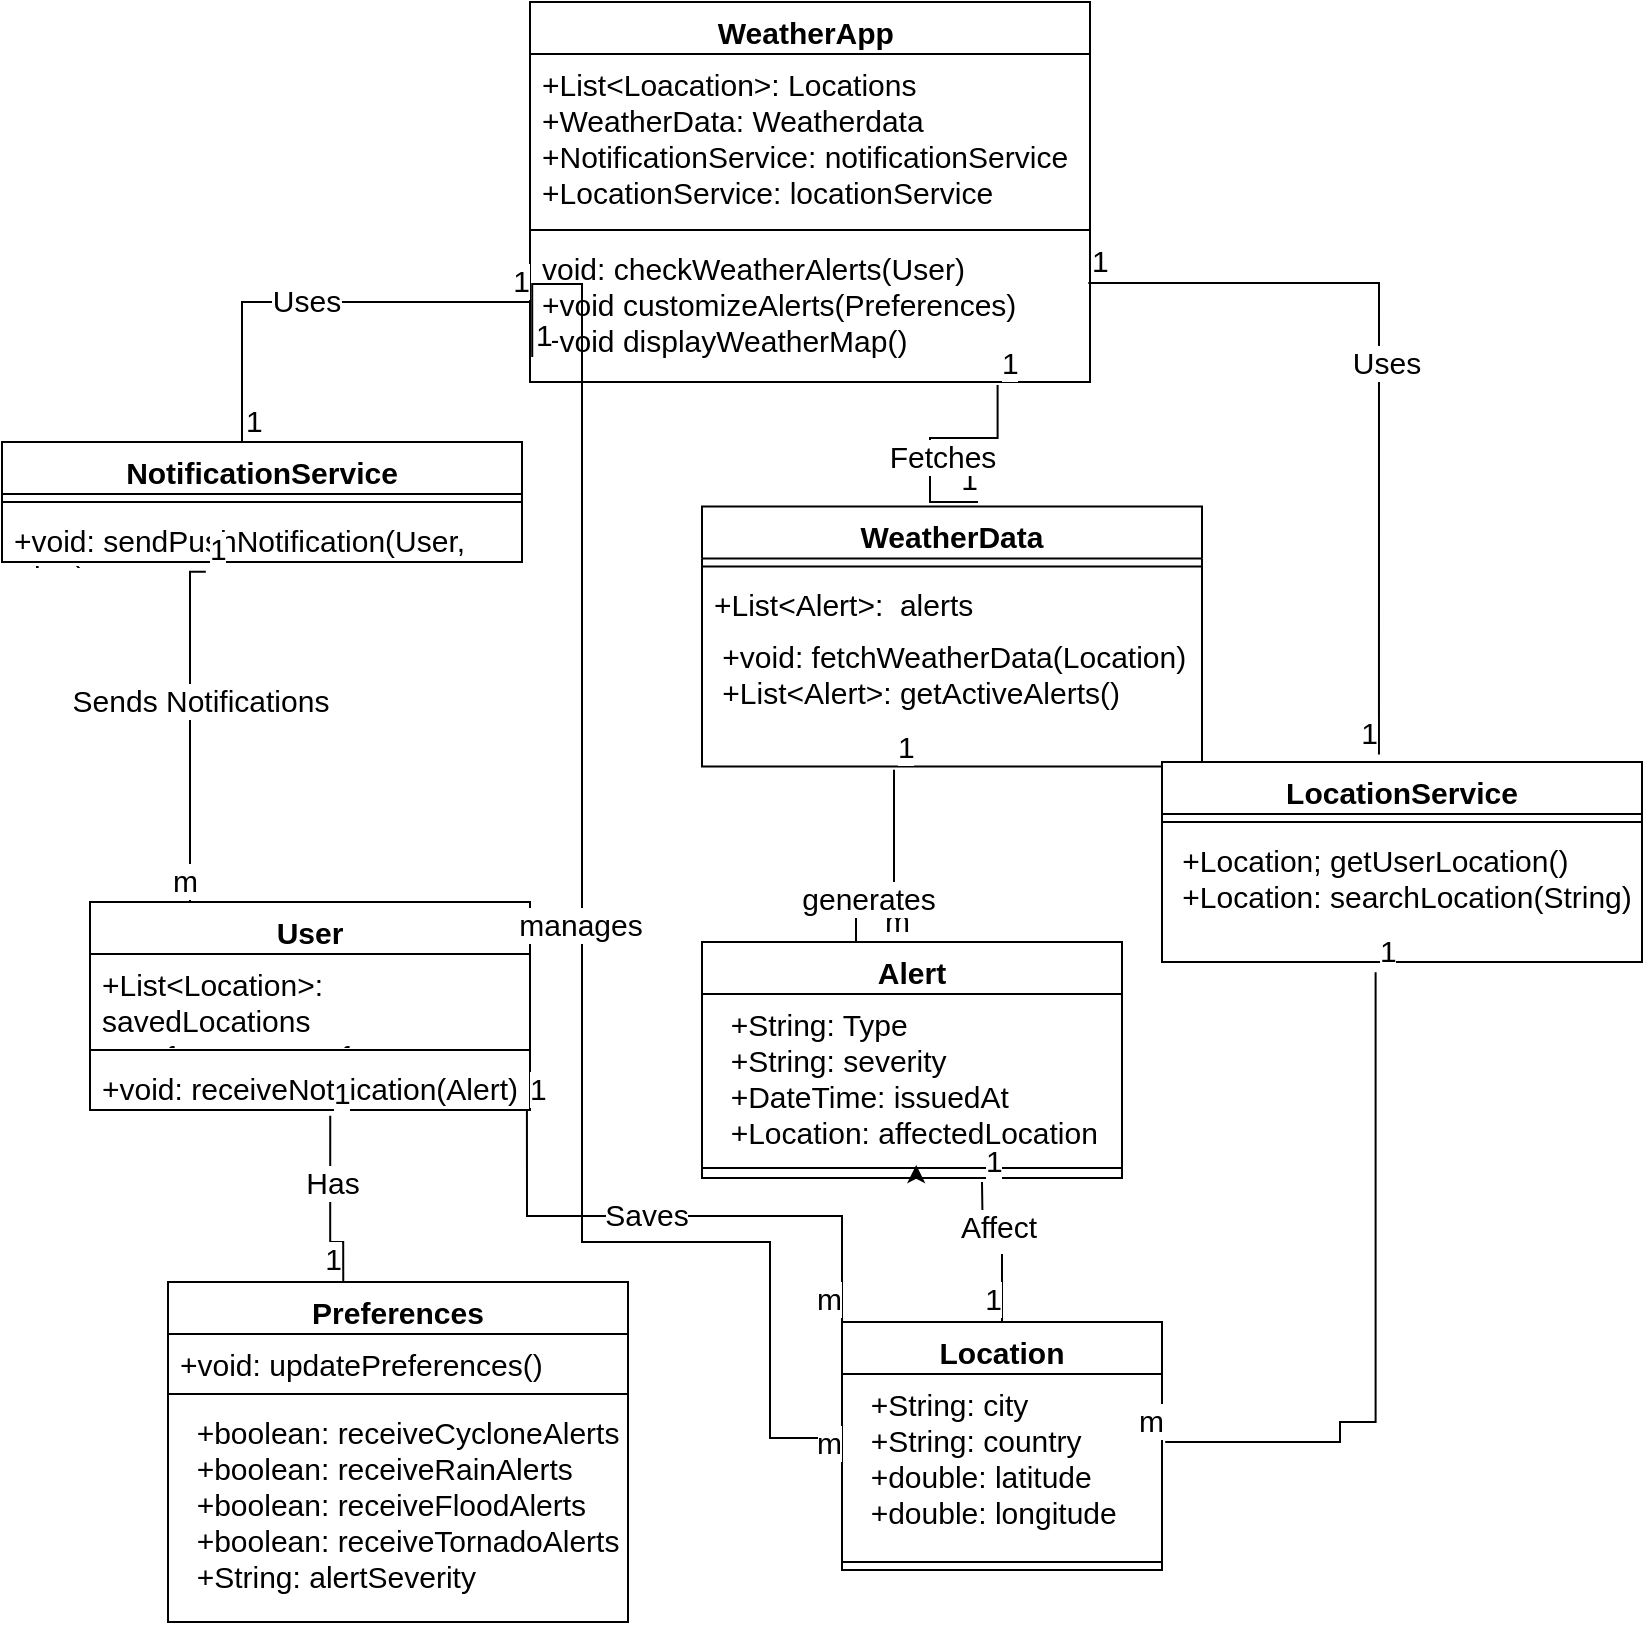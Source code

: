 <mxfile version="24.7.17">
  <diagram id="C5RBs43oDa-KdzZeNtuy" name="Page-1">
    <mxGraphModel dx="1917" dy="820" grid="1" gridSize="10" guides="1" tooltips="1" connect="1" arrows="1" fold="1" page="1" pageScale="1" pageWidth="827" pageHeight="1169" math="0" shadow="0">
      <root>
        <mxCell id="WIyWlLk6GJQsqaUBKTNV-0" />
        <mxCell id="WIyWlLk6GJQsqaUBKTNV-1" parent="WIyWlLk6GJQsqaUBKTNV-0" />
        <mxCell id="Jhb5Zh-i_4aOtWnhoO0R-0" value="WeatherApp&amp;nbsp;" style="swimlane;fontStyle=1;align=center;verticalAlign=top;childLayout=stackLayout;horizontal=1;startSize=26;horizontalStack=0;resizeParent=1;resizeParentMax=0;resizeLast=0;collapsible=1;marginBottom=0;whiteSpace=wrap;html=1;fontSize=15;" parent="WIyWlLk6GJQsqaUBKTNV-1" vertex="1">
          <mxGeometry x="294" y="70" width="280" height="190" as="geometry" />
        </mxCell>
        <mxCell id="Jhb5Zh-i_4aOtWnhoO0R-1" value="+List&amp;lt;Loacation&amp;gt;: Locations&amp;nbsp;&lt;div style=&quot;font-size: 15px;&quot;&gt;+WeatherData: Weatherdata&lt;/div&gt;&lt;div style=&quot;font-size: 15px;&quot;&gt;+NotificationService: notificationService&lt;br style=&quot;font-size: 15px;&quot;&gt;&lt;/div&gt;&lt;div style=&quot;font-size: 15px;&quot;&gt;+LocationService: locationService&lt;br style=&quot;font-size: 15px;&quot;&gt;&lt;/div&gt;" style="text;strokeColor=none;fillColor=none;align=left;verticalAlign=top;spacingLeft=4;spacingRight=4;overflow=hidden;rotatable=0;points=[[0,0.5],[1,0.5]];portConstraint=eastwest;whiteSpace=wrap;html=1;fontSize=15;" parent="Jhb5Zh-i_4aOtWnhoO0R-0" vertex="1">
          <mxGeometry y="26" width="280" height="84" as="geometry" />
        </mxCell>
        <mxCell id="Jhb5Zh-i_4aOtWnhoO0R-2" value="" style="line;strokeWidth=1;fillColor=none;align=left;verticalAlign=middle;spacingTop=-1;spacingLeft=3;spacingRight=3;rotatable=0;labelPosition=right;points=[];portConstraint=eastwest;strokeColor=inherit;fontSize=15;" parent="Jhb5Zh-i_4aOtWnhoO0R-0" vertex="1">
          <mxGeometry y="110" width="280" height="8" as="geometry" />
        </mxCell>
        <mxCell id="Jhb5Zh-i_4aOtWnhoO0R-3" value="&lt;font style=&quot;font-size: 15px;&quot;&gt;void: checkWeatherAlerts(User)&lt;/font&gt;&lt;div style=&quot;font-size: 15px;&quot;&gt;&lt;font style=&quot;font-size: 15px;&quot;&gt;+void customizeAlerts(Preferences)&lt;br style=&quot;font-size: 15px;&quot;&gt;&lt;/font&gt;&lt;/div&gt;&lt;div style=&quot;font-size: 15px;&quot;&gt;&lt;font style=&quot;font-size: 15px;&quot;&gt;+void displayWeatherMap()&lt;/font&gt;&lt;br style=&quot;font-size: 15px;&quot;&gt;&lt;/div&gt;" style="text;strokeColor=none;fillColor=none;align=left;verticalAlign=top;spacingLeft=4;spacingRight=4;overflow=hidden;rotatable=0;points=[[0,0.5],[1,0.5]];portConstraint=eastwest;whiteSpace=wrap;html=1;fontSize=15;" parent="Jhb5Zh-i_4aOtWnhoO0R-0" vertex="1">
          <mxGeometry y="118" width="280" height="72" as="geometry" />
        </mxCell>
        <mxCell id="Jhb5Zh-i_4aOtWnhoO0R-4" value="NotificationService" style="swimlane;fontStyle=1;align=center;verticalAlign=top;childLayout=stackLayout;horizontal=1;startSize=26;horizontalStack=0;resizeParent=1;resizeParentMax=0;resizeLast=0;collapsible=1;marginBottom=0;whiteSpace=wrap;html=1;fontSize=15;" parent="WIyWlLk6GJQsqaUBKTNV-1" vertex="1">
          <mxGeometry x="30" y="290" width="260" height="60" as="geometry" />
        </mxCell>
        <mxCell id="Jhb5Zh-i_4aOtWnhoO0R-6" value="" style="line;strokeWidth=1;fillColor=none;align=left;verticalAlign=middle;spacingTop=-1;spacingLeft=3;spacingRight=3;rotatable=0;labelPosition=right;points=[];portConstraint=eastwest;strokeColor=inherit;fontSize=15;" parent="Jhb5Zh-i_4aOtWnhoO0R-4" vertex="1">
          <mxGeometry y="26" width="260" height="8" as="geometry" />
        </mxCell>
        <mxCell id="Jhb5Zh-i_4aOtWnhoO0R-7" value="+void: sendPushNotification(User, Alert)" style="text;strokeColor=none;fillColor=none;align=left;verticalAlign=top;spacingLeft=4;spacingRight=4;overflow=hidden;rotatable=0;points=[[0,0.5],[1,0.5]];portConstraint=eastwest;whiteSpace=wrap;html=1;fontSize=15;" parent="Jhb5Zh-i_4aOtWnhoO0R-4" vertex="1">
          <mxGeometry y="34" width="260" height="26" as="geometry" />
        </mxCell>
        <mxCell id="Jhb5Zh-i_4aOtWnhoO0R-8" value="WeatherData" style="swimlane;fontStyle=1;align=center;verticalAlign=top;childLayout=stackLayout;horizontal=1;startSize=26;horizontalStack=0;resizeParent=1;resizeParentMax=0;resizeLast=0;collapsible=1;marginBottom=0;whiteSpace=wrap;html=1;fontSize=15;" parent="WIyWlLk6GJQsqaUBKTNV-1" vertex="1">
          <mxGeometry x="380" y="322.2" width="250" height="130" as="geometry" />
        </mxCell>
        <mxCell id="Jhb5Zh-i_4aOtWnhoO0R-10" value="" style="line;strokeWidth=1;fillColor=none;align=left;verticalAlign=middle;spacingTop=-1;spacingLeft=3;spacingRight=3;rotatable=0;labelPosition=right;points=[];portConstraint=eastwest;strokeColor=inherit;fontSize=15;" parent="Jhb5Zh-i_4aOtWnhoO0R-8" vertex="1">
          <mxGeometry y="26" width="250" height="8" as="geometry" />
        </mxCell>
        <mxCell id="Jhb5Zh-i_4aOtWnhoO0R-9" value="+List&amp;lt;Alert&amp;gt;:&amp;nbsp; alerts" style="text;strokeColor=none;fillColor=none;align=left;verticalAlign=top;spacingLeft=4;spacingRight=4;overflow=hidden;rotatable=0;points=[[0,0.5],[1,0.5]];portConstraint=eastwest;whiteSpace=wrap;html=1;fontSize=15;" parent="Jhb5Zh-i_4aOtWnhoO0R-8" vertex="1">
          <mxGeometry y="34" width="250" height="26" as="geometry" />
        </mxCell>
        <mxCell id="Jhb5Zh-i_4aOtWnhoO0R-11" value="&lt;div style=&quot;font-size: 15px;&quot;&gt;&amp;nbsp;+void: fetchWeatherData(Location)&lt;/div&gt;&lt;div style=&quot;font-size: 15px;&quot;&gt;&amp;nbsp;+List&amp;lt;Alert&amp;gt;: getActiveAlerts()&lt;/div&gt;" style="text;strokeColor=none;fillColor=none;align=left;verticalAlign=top;spacingLeft=4;spacingRight=4;overflow=hidden;rotatable=0;points=[[0,0.5],[1,0.5]];portConstraint=eastwest;whiteSpace=wrap;html=1;fontSize=15;" parent="Jhb5Zh-i_4aOtWnhoO0R-8" vertex="1">
          <mxGeometry y="60" width="250" height="70" as="geometry" />
        </mxCell>
        <mxCell id="Jhb5Zh-i_4aOtWnhoO0R-12" value="LocationService" style="swimlane;fontStyle=1;align=center;verticalAlign=top;childLayout=stackLayout;horizontal=1;startSize=26;horizontalStack=0;resizeParent=1;resizeParentMax=0;resizeLast=0;collapsible=1;marginBottom=0;whiteSpace=wrap;html=1;fontSize=15;" parent="WIyWlLk6GJQsqaUBKTNV-1" vertex="1">
          <mxGeometry x="610" y="450" width="240" height="100" as="geometry" />
        </mxCell>
        <mxCell id="Jhb5Zh-i_4aOtWnhoO0R-14" value="" style="line;strokeWidth=1;fillColor=none;align=left;verticalAlign=middle;spacingTop=-1;spacingLeft=3;spacingRight=3;rotatable=0;labelPosition=right;points=[];portConstraint=eastwest;strokeColor=inherit;fontSize=15;" parent="Jhb5Zh-i_4aOtWnhoO0R-12" vertex="1">
          <mxGeometry y="26" width="240" height="8" as="geometry" />
        </mxCell>
        <mxCell id="Jhb5Zh-i_4aOtWnhoO0R-15" value="&lt;div style=&quot;font-size: 15px;&quot;&gt;&amp;nbsp;+Location; getUserLocation()&lt;/div&gt;&lt;div style=&quot;font-size: 15px;&quot;&gt;&amp;nbsp;+Location: searchLocation(String)&lt;/div&gt;" style="text;strokeColor=none;fillColor=none;align=left;verticalAlign=top;spacingLeft=4;spacingRight=4;overflow=hidden;rotatable=0;points=[[0,0.5],[1,0.5]];portConstraint=eastwest;whiteSpace=wrap;html=1;fontSize=15;" parent="Jhb5Zh-i_4aOtWnhoO0R-12" vertex="1">
          <mxGeometry y="34" width="240" height="66" as="geometry" />
        </mxCell>
        <mxCell id="Jhb5Zh-i_4aOtWnhoO0R-16" value="User" style="swimlane;fontStyle=1;align=center;verticalAlign=top;childLayout=stackLayout;horizontal=1;startSize=26;horizontalStack=0;resizeParent=1;resizeParentMax=0;resizeLast=0;collapsible=1;marginBottom=0;whiteSpace=wrap;html=1;fontSize=15;" parent="WIyWlLk6GJQsqaUBKTNV-1" vertex="1">
          <mxGeometry x="74" y="520" width="220" height="104" as="geometry" />
        </mxCell>
        <mxCell id="Jhb5Zh-i_4aOtWnhoO0R-17" value="+List&amp;lt;Location&amp;gt;: savedLocations&lt;div style=&quot;font-size: 15px;&quot;&gt;+Preferences: preferences&lt;br style=&quot;font-size: 15px;&quot;&gt;&lt;/div&gt;" style="text;strokeColor=none;fillColor=none;align=left;verticalAlign=top;spacingLeft=4;spacingRight=4;overflow=hidden;rotatable=0;points=[[0,0.5],[1,0.5]];portConstraint=eastwest;whiteSpace=wrap;html=1;fontSize=15;" parent="Jhb5Zh-i_4aOtWnhoO0R-16" vertex="1">
          <mxGeometry y="26" width="220" height="44" as="geometry" />
        </mxCell>
        <mxCell id="Jhb5Zh-i_4aOtWnhoO0R-18" value="" style="line;strokeWidth=1;fillColor=none;align=left;verticalAlign=middle;spacingTop=-1;spacingLeft=3;spacingRight=3;rotatable=0;labelPosition=right;points=[];portConstraint=eastwest;strokeColor=inherit;fontSize=15;" parent="Jhb5Zh-i_4aOtWnhoO0R-16" vertex="1">
          <mxGeometry y="70" width="220" height="8" as="geometry" />
        </mxCell>
        <mxCell id="Jhb5Zh-i_4aOtWnhoO0R-19" value="+void: receiveNotification(Alert)" style="text;strokeColor=none;fillColor=none;align=left;verticalAlign=top;spacingLeft=4;spacingRight=4;overflow=hidden;rotatable=0;points=[[0,0.5],[1,0.5]];portConstraint=eastwest;whiteSpace=wrap;html=1;fontSize=15;" parent="Jhb5Zh-i_4aOtWnhoO0R-16" vertex="1">
          <mxGeometry y="78" width="220" height="26" as="geometry" />
        </mxCell>
        <mxCell id="Jhb5Zh-i_4aOtWnhoO0R-20" value="Alert" style="swimlane;fontStyle=1;align=center;verticalAlign=top;childLayout=stackLayout;horizontal=1;startSize=26;horizontalStack=0;resizeParent=1;resizeParentMax=0;resizeLast=0;collapsible=1;marginBottom=0;whiteSpace=wrap;html=1;fontSize=15;" parent="WIyWlLk6GJQsqaUBKTNV-1" vertex="1">
          <mxGeometry x="380" y="540" width="210" height="118" as="geometry" />
        </mxCell>
        <mxCell id="Jhb5Zh-i_4aOtWnhoO0R-21" value="&lt;div style=&quot;font-size: 15px;&quot;&gt;&amp;nbsp; +String: Type&lt;/div&gt;&lt;div style=&quot;font-size: 15px;&quot;&gt;&amp;nbsp; +String: severity&lt;/div&gt;&lt;div style=&quot;font-size: 15px;&quot;&gt;&amp;nbsp; +DateTime: issuedAt&lt;/div&gt;&lt;div style=&quot;font-size: 15px;&quot;&gt;&amp;nbsp; +Location: affectedLocation&lt;/div&gt;" style="text;strokeColor=none;fillColor=none;align=left;verticalAlign=top;spacingLeft=4;spacingRight=4;overflow=hidden;rotatable=0;points=[[0,0.5],[1,0.5]];portConstraint=eastwest;whiteSpace=wrap;html=1;fontSize=15;" parent="Jhb5Zh-i_4aOtWnhoO0R-20" vertex="1">
          <mxGeometry y="26" width="210" height="82" as="geometry" />
        </mxCell>
        <mxCell id="Jhb5Zh-i_4aOtWnhoO0R-22" value="" style="line;strokeWidth=1;fillColor=none;align=left;verticalAlign=middle;spacingTop=-1;spacingLeft=3;spacingRight=3;rotatable=0;labelPosition=right;points=[];portConstraint=eastwest;strokeColor=inherit;fontSize=15;" parent="Jhb5Zh-i_4aOtWnhoO0R-20" vertex="1">
          <mxGeometry y="108" width="210" height="10" as="geometry" />
        </mxCell>
        <mxCell id="Jhb5Zh-i_4aOtWnhoO0R-24" style="edgeStyle=orthogonalEdgeStyle;rounded=0;orthogonalLoop=1;jettySize=auto;html=1;exitX=0.5;exitY=1;exitDx=0;exitDy=0;entryX=0.51;entryY=0.346;entryDx=0;entryDy=0;entryPerimeter=0;fontSize=15;" parent="Jhb5Zh-i_4aOtWnhoO0R-20" source="Jhb5Zh-i_4aOtWnhoO0R-20" target="Jhb5Zh-i_4aOtWnhoO0R-22" edge="1">
          <mxGeometry relative="1" as="geometry" />
        </mxCell>
        <mxCell id="Jhb5Zh-i_4aOtWnhoO0R-25" value="Location" style="swimlane;fontStyle=1;align=center;verticalAlign=top;childLayout=stackLayout;horizontal=1;startSize=26;horizontalStack=0;resizeParent=1;resizeParentMax=0;resizeLast=0;collapsible=1;marginBottom=0;whiteSpace=wrap;html=1;fontSize=15;" parent="WIyWlLk6GJQsqaUBKTNV-1" vertex="1">
          <mxGeometry x="450" y="730" width="160" height="124" as="geometry" />
        </mxCell>
        <mxCell id="Jhb5Zh-i_4aOtWnhoO0R-26" value="&lt;div style=&quot;font-size: 15px;&quot;&gt;&amp;nbsp; +String: city&lt;/div&gt;&lt;div style=&quot;font-size: 15px;&quot;&gt;&amp;nbsp; +String: country&lt;/div&gt;&lt;div style=&quot;font-size: 15px;&quot;&gt;&amp;nbsp; +double: latitude&lt;/div&gt;&lt;div style=&quot;font-size: 15px;&quot;&gt;&amp;nbsp; +double: longitude&lt;/div&gt;" style="text;strokeColor=none;fillColor=none;align=left;verticalAlign=top;spacingLeft=4;spacingRight=4;overflow=hidden;rotatable=0;points=[[0,0.5],[1,0.5]];portConstraint=eastwest;whiteSpace=wrap;html=1;fontSize=15;" parent="Jhb5Zh-i_4aOtWnhoO0R-25" vertex="1">
          <mxGeometry y="26" width="160" height="90" as="geometry" />
        </mxCell>
        <mxCell id="Jhb5Zh-i_4aOtWnhoO0R-27" value="" style="line;strokeWidth=1;fillColor=none;align=left;verticalAlign=middle;spacingTop=-1;spacingLeft=3;spacingRight=3;rotatable=0;labelPosition=right;points=[];portConstraint=eastwest;strokeColor=inherit;fontSize=15;" parent="Jhb5Zh-i_4aOtWnhoO0R-25" vertex="1">
          <mxGeometry y="116" width="160" height="8" as="geometry" />
        </mxCell>
        <mxCell id="Jhb5Zh-i_4aOtWnhoO0R-29" value="Preferences" style="swimlane;fontStyle=1;align=center;verticalAlign=top;childLayout=stackLayout;horizontal=1;startSize=26;horizontalStack=0;resizeParent=1;resizeParentMax=0;resizeLast=0;collapsible=1;marginBottom=0;whiteSpace=wrap;html=1;fontSize=15;" parent="WIyWlLk6GJQsqaUBKTNV-1" vertex="1">
          <mxGeometry x="113" y="710" width="230" height="170" as="geometry" />
        </mxCell>
        <mxCell id="Jhb5Zh-i_4aOtWnhoO0R-32" value="+void: updatePreferences()" style="text;strokeColor=none;fillColor=none;align=left;verticalAlign=top;spacingLeft=4;spacingRight=4;overflow=hidden;rotatable=0;points=[[0,0.5],[1,0.5]];portConstraint=eastwest;whiteSpace=wrap;html=1;fontSize=15;" parent="Jhb5Zh-i_4aOtWnhoO0R-29" vertex="1">
          <mxGeometry y="26" width="230" height="26" as="geometry" />
        </mxCell>
        <mxCell id="Jhb5Zh-i_4aOtWnhoO0R-31" value="" style="line;strokeWidth=1;fillColor=none;align=left;verticalAlign=middle;spacingTop=-1;spacingLeft=3;spacingRight=3;rotatable=0;labelPosition=right;points=[];portConstraint=eastwest;strokeColor=inherit;fontSize=15;" parent="Jhb5Zh-i_4aOtWnhoO0R-29" vertex="1">
          <mxGeometry y="52" width="230" height="8" as="geometry" />
        </mxCell>
        <mxCell id="Jhb5Zh-i_4aOtWnhoO0R-30" value="&lt;div style=&quot;font-size: 15px;&quot;&gt;&amp;nbsp; +boolean: receiveCycloneAlerts&lt;/div&gt;&lt;div style=&quot;font-size: 15px;&quot;&gt;&amp;nbsp; +boolean: receiveRainAlerts&lt;/div&gt;&lt;div style=&quot;font-size: 15px;&quot;&gt;&amp;nbsp; +boolean: receiveFloodAlerts&lt;/div&gt;&lt;div style=&quot;font-size: 15px;&quot;&gt;&amp;nbsp; +boolean: receiveTornadoAlerts&lt;/div&gt;&lt;div style=&quot;font-size: 15px;&quot;&gt;&amp;nbsp; +String: alertSeverity&lt;/div&gt;" style="text;strokeColor=none;fillColor=none;align=left;verticalAlign=top;spacingLeft=4;spacingRight=4;overflow=hidden;rotatable=0;points=[[0,0.5],[1,0.5]];portConstraint=eastwest;whiteSpace=wrap;html=1;fontSize=15;" parent="Jhb5Zh-i_4aOtWnhoO0R-29" vertex="1">
          <mxGeometry y="60" width="230" height="110" as="geometry" />
        </mxCell>
        <mxCell id="Jhb5Zh-i_4aOtWnhoO0R-33" value="" style="endArrow=none;html=1;edgeStyle=orthogonalEdgeStyle;rounded=0;fontSize=15;" parent="WIyWlLk6GJQsqaUBKTNV-1" source="Jhb5Zh-i_4aOtWnhoO0R-4" target="Jhb5Zh-i_4aOtWnhoO0R-3" edge="1">
          <mxGeometry relative="1" as="geometry">
            <mxPoint x="450" y="580" as="sourcePoint" />
            <mxPoint x="610" y="580" as="targetPoint" />
            <Array as="points">
              <mxPoint x="150" y="220" />
            </Array>
          </mxGeometry>
        </mxCell>
        <mxCell id="Jhb5Zh-i_4aOtWnhoO0R-34" value="1" style="edgeLabel;resizable=0;html=1;align=left;verticalAlign=bottom;fontSize=15;" parent="Jhb5Zh-i_4aOtWnhoO0R-33" connectable="0" vertex="1">
          <mxGeometry x="-1" relative="1" as="geometry" />
        </mxCell>
        <mxCell id="Jhb5Zh-i_4aOtWnhoO0R-35" value="1" style="edgeLabel;resizable=0;html=1;align=right;verticalAlign=bottom;fontSize=15;" parent="Jhb5Zh-i_4aOtWnhoO0R-33" connectable="0" vertex="1">
          <mxGeometry x="1" relative="1" as="geometry" />
        </mxCell>
        <mxCell id="Jhb5Zh-i_4aOtWnhoO0R-36" value="Uses" style="edgeLabel;html=1;align=center;verticalAlign=middle;resizable=0;points=[];fontSize=15;" parent="Jhb5Zh-i_4aOtWnhoO0R-33" vertex="1" connectable="0">
          <mxGeometry x="-0.041" y="1" relative="1" as="geometry">
            <mxPoint x="-1" as="offset" />
          </mxGeometry>
        </mxCell>
        <mxCell id="Jhb5Zh-i_4aOtWnhoO0R-37" value="" style="endArrow=none;html=1;edgeStyle=orthogonalEdgeStyle;rounded=0;exitX=0.835;exitY=1.021;exitDx=0;exitDy=0;exitPerimeter=0;entryX=0.552;entryY=-0.017;entryDx=0;entryDy=0;entryPerimeter=0;fontSize=15;" parent="WIyWlLk6GJQsqaUBKTNV-1" source="Jhb5Zh-i_4aOtWnhoO0R-3" target="Jhb5Zh-i_4aOtWnhoO0R-8" edge="1">
          <mxGeometry relative="1" as="geometry">
            <mxPoint x="590" y="220" as="sourcePoint" />
            <mxPoint x="750" y="220" as="targetPoint" />
            <Array as="points">
              <mxPoint x="494" y="288" />
            </Array>
          </mxGeometry>
        </mxCell>
        <mxCell id="Jhb5Zh-i_4aOtWnhoO0R-38" value="1" style="edgeLabel;resizable=0;html=1;align=left;verticalAlign=bottom;fontSize=15;" parent="Jhb5Zh-i_4aOtWnhoO0R-37" connectable="0" vertex="1">
          <mxGeometry x="-1" relative="1" as="geometry" />
        </mxCell>
        <mxCell id="Jhb5Zh-i_4aOtWnhoO0R-39" value="1" style="edgeLabel;resizable=0;html=1;align=right;verticalAlign=bottom;fontSize=15;" parent="Jhb5Zh-i_4aOtWnhoO0R-37" connectable="0" vertex="1">
          <mxGeometry x="1" relative="1" as="geometry" />
        </mxCell>
        <mxCell id="Jhb5Zh-i_4aOtWnhoO0R-45" value="Fetches" style="edgeLabel;html=1;align=center;verticalAlign=middle;resizable=0;points=[];fontSize=15;" parent="Jhb5Zh-i_4aOtWnhoO0R-37" vertex="1" connectable="0">
          <mxGeometry x="0.184" y="6" relative="1" as="geometry">
            <mxPoint as="offset" />
          </mxGeometry>
        </mxCell>
        <mxCell id="Jhb5Zh-i_4aOtWnhoO0R-49" value="" style="endArrow=none;html=1;edgeStyle=orthogonalEdgeStyle;rounded=0;exitX=0.997;exitY=0.312;exitDx=0;exitDy=0;exitPerimeter=0;entryX=0.452;entryY=-0.038;entryDx=0;entryDy=0;entryPerimeter=0;fontSize=15;" parent="WIyWlLk6GJQsqaUBKTNV-1" source="Jhb5Zh-i_4aOtWnhoO0R-3" target="Jhb5Zh-i_4aOtWnhoO0R-12" edge="1">
          <mxGeometry relative="1" as="geometry">
            <mxPoint x="640" y="240" as="sourcePoint" />
            <mxPoint x="800" y="240" as="targetPoint" />
          </mxGeometry>
        </mxCell>
        <mxCell id="Jhb5Zh-i_4aOtWnhoO0R-50" value="1" style="edgeLabel;resizable=0;html=1;align=left;verticalAlign=bottom;fontSize=15;" parent="Jhb5Zh-i_4aOtWnhoO0R-49" connectable="0" vertex="1">
          <mxGeometry x="-1" relative="1" as="geometry" />
        </mxCell>
        <mxCell id="Jhb5Zh-i_4aOtWnhoO0R-51" value="1" style="edgeLabel;resizable=0;html=1;align=right;verticalAlign=bottom;fontSize=15;" parent="Jhb5Zh-i_4aOtWnhoO0R-49" connectable="0" vertex="1">
          <mxGeometry x="1" relative="1" as="geometry" />
        </mxCell>
        <mxCell id="Jhb5Zh-i_4aOtWnhoO0R-52" value="Uses" style="edgeLabel;html=1;align=center;verticalAlign=middle;resizable=0;points=[];fontSize=15;" parent="Jhb5Zh-i_4aOtWnhoO0R-49" vertex="1" connectable="0">
          <mxGeometry x="-0.028" y="3" relative="1" as="geometry">
            <mxPoint as="offset" />
          </mxGeometry>
        </mxCell>
        <mxCell id="Jhb5Zh-i_4aOtWnhoO0R-53" value="" style="endArrow=none;html=1;edgeStyle=orthogonalEdgeStyle;rounded=0;exitX=0.392;exitY=1.187;exitDx=0;exitDy=0;exitPerimeter=0;entryX=0.25;entryY=0;entryDx=0;entryDy=0;fontSize=15;" parent="WIyWlLk6GJQsqaUBKTNV-1" source="Jhb5Zh-i_4aOtWnhoO0R-7" target="Jhb5Zh-i_4aOtWnhoO0R-16" edge="1">
          <mxGeometry relative="1" as="geometry">
            <mxPoint x="640" y="600" as="sourcePoint" />
            <mxPoint x="800" y="600" as="targetPoint" />
            <Array as="points">
              <mxPoint x="124" y="520" />
            </Array>
          </mxGeometry>
        </mxCell>
        <mxCell id="Jhb5Zh-i_4aOtWnhoO0R-54" value="1" style="edgeLabel;resizable=0;html=1;align=left;verticalAlign=bottom;fontSize=15;" parent="Jhb5Zh-i_4aOtWnhoO0R-53" connectable="0" vertex="1">
          <mxGeometry x="-1" relative="1" as="geometry" />
        </mxCell>
        <mxCell id="Jhb5Zh-i_4aOtWnhoO0R-55" value="m" style="edgeLabel;resizable=0;html=1;align=right;verticalAlign=bottom;fontSize=15;" parent="Jhb5Zh-i_4aOtWnhoO0R-53" connectable="0" vertex="1">
          <mxGeometry x="1" relative="1" as="geometry" />
        </mxCell>
        <mxCell id="Jhb5Zh-i_4aOtWnhoO0R-56" value="Sends Notifications" style="edgeLabel;html=1;align=center;verticalAlign=middle;resizable=0;points=[];fontSize=15;" parent="Jhb5Zh-i_4aOtWnhoO0R-53" vertex="1" connectable="0">
          <mxGeometry x="-0.192" y="5" relative="1" as="geometry">
            <mxPoint as="offset" />
          </mxGeometry>
        </mxCell>
        <mxCell id="Jhb5Zh-i_4aOtWnhoO0R-57" value="" style="endArrow=none;html=1;edgeStyle=orthogonalEdgeStyle;rounded=0;exitX=0.384;exitY=1.024;exitDx=0;exitDy=0;exitPerimeter=0;entryX=0.5;entryY=0;entryDx=0;entryDy=0;fontSize=15;" parent="WIyWlLk6GJQsqaUBKTNV-1" source="Jhb5Zh-i_4aOtWnhoO0R-11" target="Jhb5Zh-i_4aOtWnhoO0R-20" edge="1">
          <mxGeometry relative="1" as="geometry">
            <mxPoint x="430" y="490" as="sourcePoint" />
            <mxPoint x="590" y="490" as="targetPoint" />
            <Array as="points">
              <mxPoint x="457" y="520" />
            </Array>
          </mxGeometry>
        </mxCell>
        <mxCell id="Jhb5Zh-i_4aOtWnhoO0R-58" value="1" style="edgeLabel;resizable=0;html=1;align=left;verticalAlign=bottom;fontSize=15;" parent="Jhb5Zh-i_4aOtWnhoO0R-57" connectable="0" vertex="1">
          <mxGeometry x="-1" relative="1" as="geometry" />
        </mxCell>
        <mxCell id="Jhb5Zh-i_4aOtWnhoO0R-59" value="m" style="edgeLabel;resizable=0;html=1;align=right;verticalAlign=bottom;fontSize=15;" parent="Jhb5Zh-i_4aOtWnhoO0R-57" connectable="0" vertex="1">
          <mxGeometry x="1" relative="1" as="geometry" />
        </mxCell>
        <mxCell id="Jhb5Zh-i_4aOtWnhoO0R-60" value="generates" style="edgeLabel;html=1;align=center;verticalAlign=middle;resizable=0;points=[];fontSize=15;" parent="Jhb5Zh-i_4aOtWnhoO0R-57" vertex="1" connectable="0">
          <mxGeometry x="0.195" y="-2" relative="1" as="geometry">
            <mxPoint as="offset" />
          </mxGeometry>
        </mxCell>
        <mxCell id="Jhb5Zh-i_4aOtWnhoO0R-61" value="" style="endArrow=none;html=1;edgeStyle=orthogonalEdgeStyle;rounded=0;exitX=0.546;exitY=1.109;exitDx=0;exitDy=0;exitPerimeter=0;entryX=0.381;entryY=0;entryDx=0;entryDy=0;entryPerimeter=0;fontSize=15;" parent="WIyWlLk6GJQsqaUBKTNV-1" source="Jhb5Zh-i_4aOtWnhoO0R-19" target="Jhb5Zh-i_4aOtWnhoO0R-29" edge="1">
          <mxGeometry relative="1" as="geometry">
            <mxPoint x="200" y="670" as="sourcePoint" />
            <mxPoint x="360" y="670" as="targetPoint" />
            <Array as="points">
              <mxPoint x="194" y="690" />
            </Array>
          </mxGeometry>
        </mxCell>
        <mxCell id="Jhb5Zh-i_4aOtWnhoO0R-62" value="1" style="edgeLabel;resizable=0;html=1;align=left;verticalAlign=bottom;fontSize=15;" parent="Jhb5Zh-i_4aOtWnhoO0R-61" connectable="0" vertex="1">
          <mxGeometry x="-1" relative="1" as="geometry" />
        </mxCell>
        <mxCell id="Jhb5Zh-i_4aOtWnhoO0R-63" value="1" style="edgeLabel;resizable=0;html=1;align=right;verticalAlign=bottom;fontSize=15;" parent="Jhb5Zh-i_4aOtWnhoO0R-61" connectable="0" vertex="1">
          <mxGeometry x="1" relative="1" as="geometry" />
        </mxCell>
        <mxCell id="Jhb5Zh-i_4aOtWnhoO0R-64" value="Has" style="edgeLabel;html=1;align=center;verticalAlign=middle;resizable=0;points=[];fontSize=15;" parent="Jhb5Zh-i_4aOtWnhoO0R-61" vertex="1" connectable="0">
          <mxGeometry x="-0.267" y="1" relative="1" as="geometry">
            <mxPoint as="offset" />
          </mxGeometry>
        </mxCell>
        <mxCell id="Jhb5Zh-i_4aOtWnhoO0R-65" value="" style="endArrow=none;html=1;edgeStyle=orthogonalEdgeStyle;rounded=0;exitX=0.445;exitY=1.077;exitDx=0;exitDy=0;exitPerimeter=0;entryX=1.01;entryY=0.378;entryDx=0;entryDy=0;entryPerimeter=0;fontSize=15;" parent="WIyWlLk6GJQsqaUBKTNV-1" source="Jhb5Zh-i_4aOtWnhoO0R-15" target="Jhb5Zh-i_4aOtWnhoO0R-26" edge="1">
          <mxGeometry relative="1" as="geometry">
            <mxPoint x="670" y="870" as="sourcePoint" />
            <mxPoint x="830" y="870" as="targetPoint" />
            <Array as="points">
              <mxPoint x="699" y="780" />
            </Array>
          </mxGeometry>
        </mxCell>
        <mxCell id="Jhb5Zh-i_4aOtWnhoO0R-66" value="1" style="edgeLabel;resizable=0;html=1;align=left;verticalAlign=bottom;fontSize=15;" parent="Jhb5Zh-i_4aOtWnhoO0R-65" connectable="0" vertex="1">
          <mxGeometry x="-1" relative="1" as="geometry" />
        </mxCell>
        <mxCell id="Jhb5Zh-i_4aOtWnhoO0R-67" value="m" style="edgeLabel;resizable=0;html=1;align=right;verticalAlign=bottom;fontSize=15;" parent="Jhb5Zh-i_4aOtWnhoO0R-65" connectable="0" vertex="1">
          <mxGeometry x="1" relative="1" as="geometry" />
        </mxCell>
        <mxCell id="Jhb5Zh-i_4aOtWnhoO0R-68" value="" style="endArrow=none;html=1;edgeStyle=orthogonalEdgeStyle;rounded=0;exitX=0.004;exitY=0.827;exitDx=0;exitDy=0;exitPerimeter=0;entryX=0;entryY=0.5;entryDx=0;entryDy=0;fontSize=15;" parent="WIyWlLk6GJQsqaUBKTNV-1" source="Jhb5Zh-i_4aOtWnhoO0R-3" target="Jhb5Zh-i_4aOtWnhoO0R-26" edge="1">
          <mxGeometry relative="1" as="geometry">
            <mxPoint x="330" y="240" as="sourcePoint" />
            <mxPoint x="620" y="930" as="targetPoint" />
            <Array as="points">
              <mxPoint x="320" y="211" />
              <mxPoint x="320" y="690" />
              <mxPoint x="414" y="690" />
              <mxPoint x="414" y="788" />
            </Array>
          </mxGeometry>
        </mxCell>
        <mxCell id="Jhb5Zh-i_4aOtWnhoO0R-69" value="1" style="edgeLabel;resizable=0;html=1;align=left;verticalAlign=bottom;fontSize=15;" parent="Jhb5Zh-i_4aOtWnhoO0R-68" connectable="0" vertex="1">
          <mxGeometry x="-1" relative="1" as="geometry" />
        </mxCell>
        <mxCell id="Jhb5Zh-i_4aOtWnhoO0R-70" value="m" style="edgeLabel;resizable=0;html=1;align=right;verticalAlign=bottom;fontSize=15;" parent="Jhb5Zh-i_4aOtWnhoO0R-68" connectable="0" vertex="1">
          <mxGeometry x="1" relative="1" as="geometry" />
        </mxCell>
        <mxCell id="Jhb5Zh-i_4aOtWnhoO0R-80" value="manages" style="edgeLabel;html=1;align=center;verticalAlign=middle;resizable=0;points=[];fontSize=15;" parent="Jhb5Zh-i_4aOtWnhoO0R-68" vertex="1" connectable="0">
          <mxGeometry x="-0.025" y="-1" relative="1" as="geometry">
            <mxPoint as="offset" />
          </mxGeometry>
        </mxCell>
        <mxCell id="Jhb5Zh-i_4aOtWnhoO0R-71" value="" style="endArrow=none;html=1;edgeStyle=orthogonalEdgeStyle;rounded=0;fontSize=15;" parent="WIyWlLk6GJQsqaUBKTNV-1" target="Jhb5Zh-i_4aOtWnhoO0R-25" edge="1">
          <mxGeometry relative="1" as="geometry">
            <mxPoint x="520" y="660" as="sourcePoint" />
            <mxPoint x="410" y="910" as="targetPoint" />
          </mxGeometry>
        </mxCell>
        <mxCell id="Jhb5Zh-i_4aOtWnhoO0R-72" value="1" style="edgeLabel;resizable=0;html=1;align=left;verticalAlign=bottom;fontSize=15;" parent="Jhb5Zh-i_4aOtWnhoO0R-71" connectable="0" vertex="1">
          <mxGeometry x="-1" relative="1" as="geometry" />
        </mxCell>
        <mxCell id="Jhb5Zh-i_4aOtWnhoO0R-73" value="1" style="edgeLabel;resizable=0;html=1;align=right;verticalAlign=bottom;fontSize=15;" parent="Jhb5Zh-i_4aOtWnhoO0R-71" connectable="0" vertex="1">
          <mxGeometry x="1" relative="1" as="geometry" />
        </mxCell>
        <mxCell id="Jhb5Zh-i_4aOtWnhoO0R-77" value="Text" style="edgeLabel;html=1;align=center;verticalAlign=middle;resizable=0;points=[];fontSize=15;" parent="Jhb5Zh-i_4aOtWnhoO0R-71" vertex="1" connectable="0">
          <mxGeometry x="-0.342" y="2" relative="1" as="geometry">
            <mxPoint as="offset" />
          </mxGeometry>
        </mxCell>
        <mxCell id="Jhb5Zh-i_4aOtWnhoO0R-79" value="Affect" style="edgeLabel;html=1;align=center;verticalAlign=middle;resizable=0;points=[];fontSize=15;" parent="Jhb5Zh-i_4aOtWnhoO0R-71" vertex="1" connectable="0">
          <mxGeometry x="-0.444" y="7" relative="1" as="geometry">
            <mxPoint as="offset" />
          </mxGeometry>
        </mxCell>
        <mxCell id="Jhb5Zh-i_4aOtWnhoO0R-74" value="" style="endArrow=none;html=1;edgeStyle=orthogonalEdgeStyle;rounded=0;exitX=0.993;exitY=1.014;exitDx=0;exitDy=0;exitPerimeter=0;entryX=0;entryY=0;entryDx=0;entryDy=0;fontSize=15;" parent="WIyWlLk6GJQsqaUBKTNV-1" source="Jhb5Zh-i_4aOtWnhoO0R-19" target="Jhb5Zh-i_4aOtWnhoO0R-25" edge="1">
          <mxGeometry relative="1" as="geometry">
            <mxPoint x="20" y="930" as="sourcePoint" />
            <mxPoint x="180" y="930" as="targetPoint" />
          </mxGeometry>
        </mxCell>
        <mxCell id="Jhb5Zh-i_4aOtWnhoO0R-75" value="1" style="edgeLabel;resizable=0;html=1;align=left;verticalAlign=bottom;fontSize=15;" parent="Jhb5Zh-i_4aOtWnhoO0R-74" connectable="0" vertex="1">
          <mxGeometry x="-1" relative="1" as="geometry" />
        </mxCell>
        <mxCell id="Jhb5Zh-i_4aOtWnhoO0R-76" value="m" style="edgeLabel;resizable=0;html=1;align=right;verticalAlign=bottom;fontSize=15;" parent="Jhb5Zh-i_4aOtWnhoO0R-74" connectable="0" vertex="1">
          <mxGeometry x="1" relative="1" as="geometry" />
        </mxCell>
        <mxCell id="Jhb5Zh-i_4aOtWnhoO0R-78" value="Saves" style="edgeLabel;html=1;align=center;verticalAlign=middle;resizable=0;points=[];fontSize=15;" parent="Jhb5Zh-i_4aOtWnhoO0R-74" vertex="1" connectable="0">
          <mxGeometry x="-0.147" y="1" relative="1" as="geometry">
            <mxPoint as="offset" />
          </mxGeometry>
        </mxCell>
      </root>
    </mxGraphModel>
  </diagram>
</mxfile>
